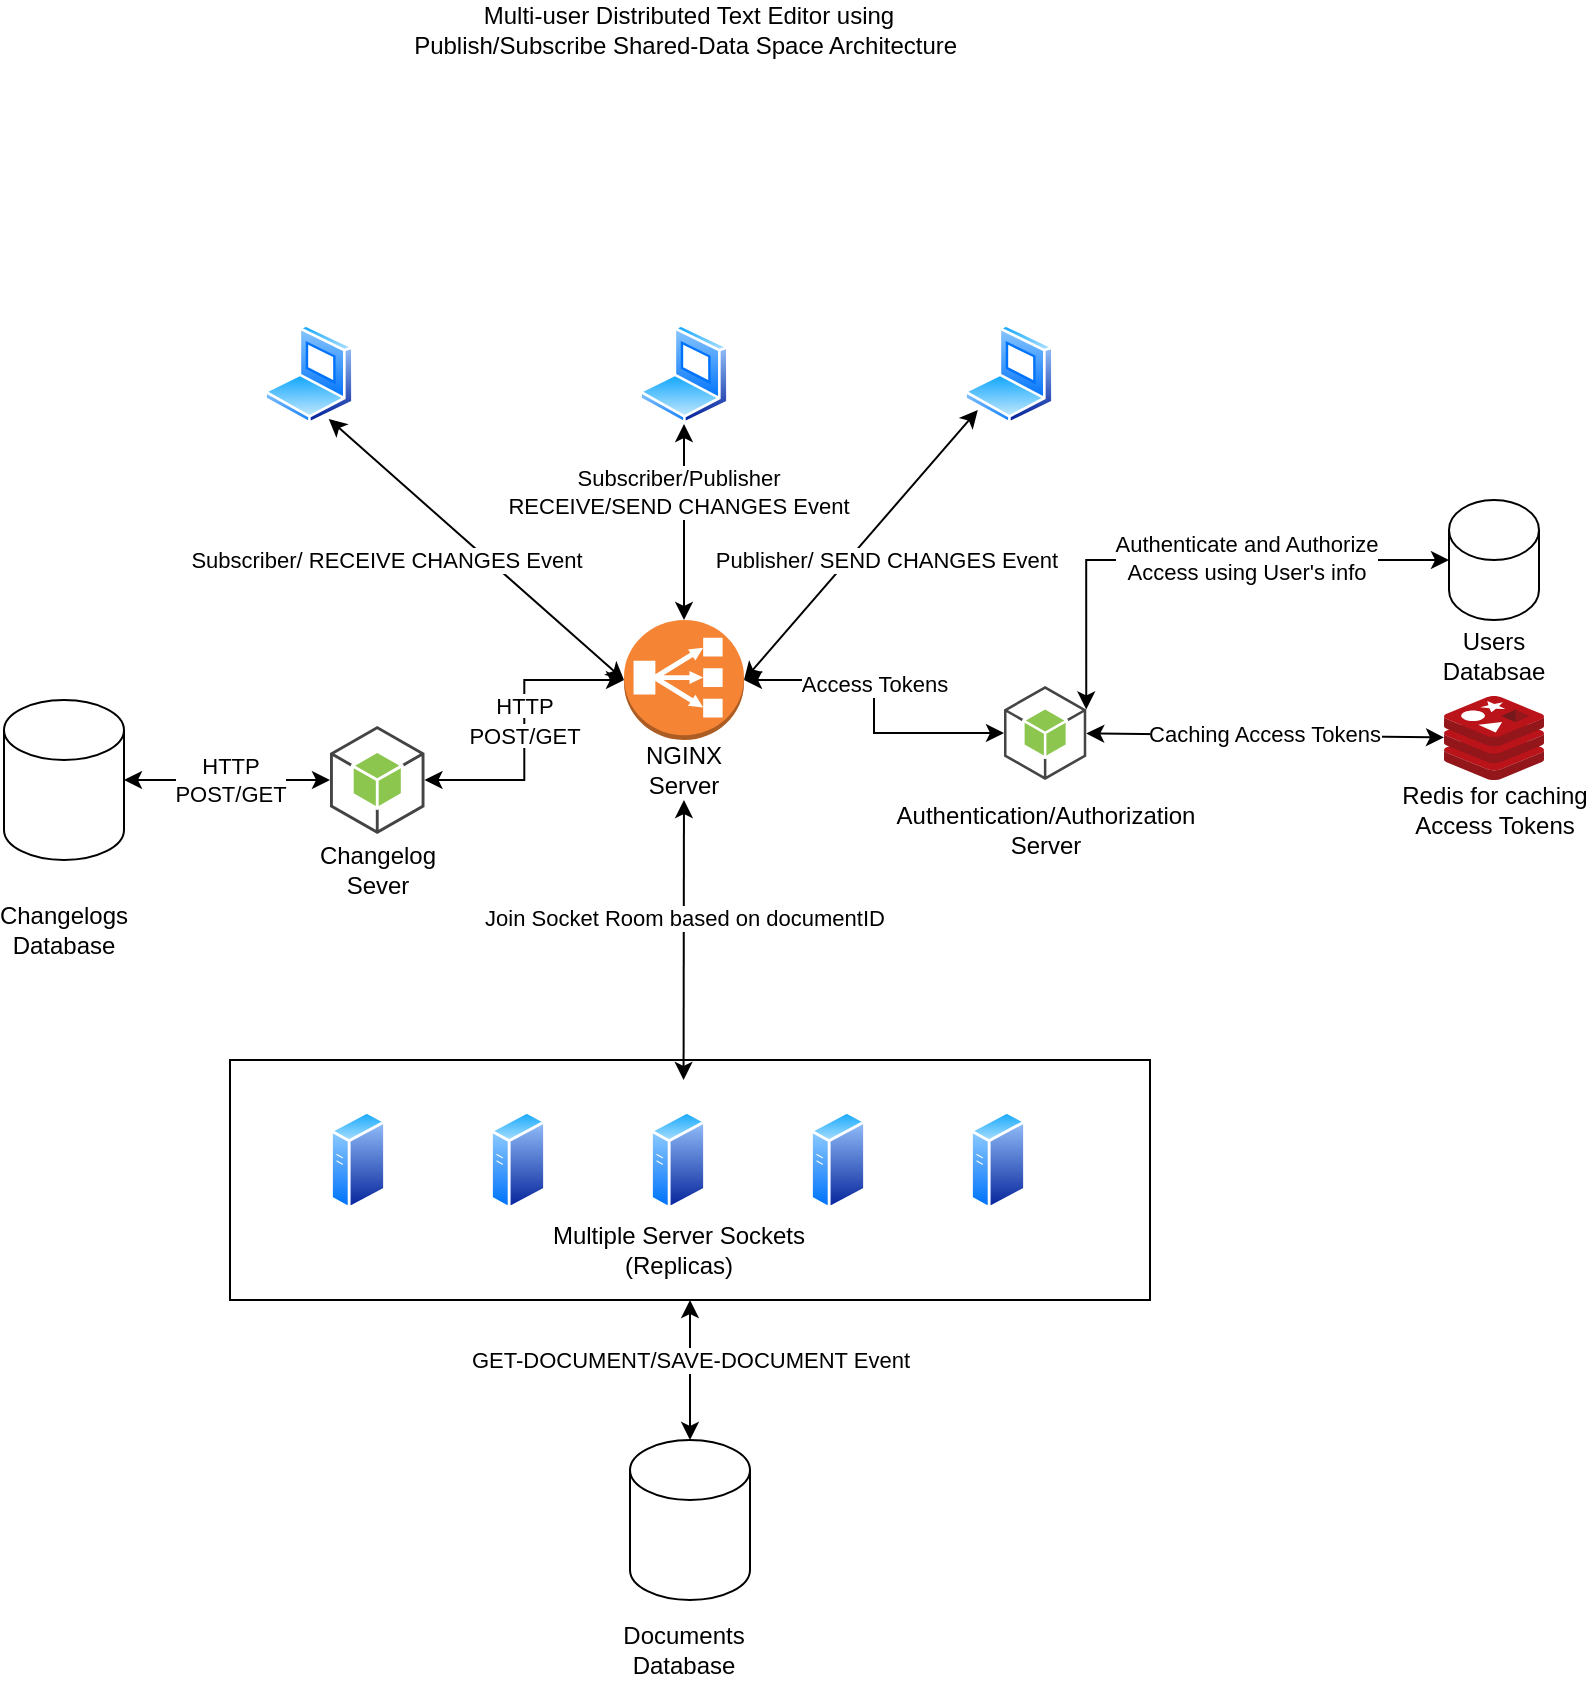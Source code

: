 <mxfile version="17.4.4" type="device"><diagram id="skI-NFIWk_TYZljmzwll" name="Page-1"><mxGraphModel dx="1054" dy="582" grid="1" gridSize="10" guides="1" tooltips="1" connect="1" arrows="1" fold="1" page="1" pageScale="1" pageWidth="850" pageHeight="1100" math="0" shadow="0"><root><mxCell id="0"/><mxCell id="1" parent="0"/><mxCell id="8jeDCrWK1Eqd4WJG0Ccv-8" style="rounded=0;orthogonalLoop=1;jettySize=auto;html=1;startArrow=classic;startFill=1;entryX=0;entryY=0.5;entryDx=0;entryDy=0;entryPerimeter=0;exitX=0.75;exitY=1;exitDx=0;exitDy=0;" edge="1" parent="1" source="8jeDCrWK1Eqd4WJG0Ccv-1" target="8jeDCrWK1Eqd4WJG0Ccv-25"><mxGeometry relative="1" as="geometry"><mxPoint x="209.998" y="229.997" as="sourcePoint"/><mxPoint x="250" y="320" as="targetPoint"/></mxGeometry></mxCell><mxCell id="8jeDCrWK1Eqd4WJG0Ccv-27" value="Subscriber/ RECEIVE CHANGES Event" style="edgeLabel;html=1;align=center;verticalAlign=middle;resizable=0;points=[];" vertex="1" connectable="0" parent="8jeDCrWK1Eqd4WJG0Ccv-8"><mxGeometry x="-0.754" y="1" relative="1" as="geometry"><mxPoint x="10" y="55" as="offset"/></mxGeometry></mxCell><mxCell id="8jeDCrWK1Eqd4WJG0Ccv-1" value="" style="aspect=fixed;perimeter=ellipsePerimeter;html=1;align=center;shadow=0;dashed=0;spacingTop=3;image;image=img/lib/active_directory/laptop_client.svg;" vertex="1" parent="1"><mxGeometry x="180" y="192" width="45" height="50" as="geometry"/></mxCell><mxCell id="8jeDCrWK1Eqd4WJG0Ccv-9" style="edgeStyle=none;rounded=0;orthogonalLoop=1;jettySize=auto;html=1;startArrow=classic;startFill=1;entryX=0.5;entryY=0;entryDx=0;entryDy=0;entryPerimeter=0;" edge="1" parent="1" source="8jeDCrWK1Eqd4WJG0Ccv-2" target="8jeDCrWK1Eqd4WJG0Ccv-25"><mxGeometry relative="1" as="geometry"><mxPoint x="393" y="330" as="targetPoint"/></mxGeometry></mxCell><mxCell id="8jeDCrWK1Eqd4WJG0Ccv-29" value="Subscriber/Publisher&lt;br&gt;RECEIVE/SEND CHANGES Event" style="edgeLabel;html=1;align=center;verticalAlign=middle;resizable=0;points=[];" vertex="1" connectable="0" parent="8jeDCrWK1Eqd4WJG0Ccv-9"><mxGeometry x="-0.306" y="-3" relative="1" as="geometry"><mxPoint as="offset"/></mxGeometry></mxCell><mxCell id="8jeDCrWK1Eqd4WJG0Ccv-2" value="" style="aspect=fixed;perimeter=ellipsePerimeter;html=1;align=center;shadow=0;dashed=0;spacingTop=3;image;image=img/lib/active_directory/laptop_client.svg;" vertex="1" parent="1"><mxGeometry x="367.5" y="192" width="45" height="50" as="geometry"/></mxCell><mxCell id="8jeDCrWK1Eqd4WJG0Ccv-10" style="edgeStyle=none;rounded=0;orthogonalLoop=1;jettySize=auto;html=1;startArrow=classic;startFill=1;entryX=1;entryY=0.5;entryDx=0;entryDy=0;entryPerimeter=0;" edge="1" parent="1" source="8jeDCrWK1Eqd4WJG0Ccv-3" target="8jeDCrWK1Eqd4WJG0Ccv-25"><mxGeometry relative="1" as="geometry"><mxPoint x="510" y="330" as="targetPoint"/></mxGeometry></mxCell><mxCell id="8jeDCrWK1Eqd4WJG0Ccv-30" value="Publisher/ SEND CHANGES Event" style="edgeLabel;html=1;align=center;verticalAlign=middle;resizable=0;points=[];" vertex="1" connectable="0" parent="8jeDCrWK1Eqd4WJG0Ccv-10"><mxGeometry x="-0.173" y="3" relative="1" as="geometry"><mxPoint y="17" as="offset"/></mxGeometry></mxCell><mxCell id="8jeDCrWK1Eqd4WJG0Ccv-3" value="" style="aspect=fixed;perimeter=ellipsePerimeter;html=1;align=center;shadow=0;dashed=0;spacingTop=3;image;image=img/lib/active_directory/laptop_client.svg;" vertex="1" parent="1"><mxGeometry x="530" y="192" width="45" height="50" as="geometry"/></mxCell><mxCell id="8jeDCrWK1Eqd4WJG0Ccv-35" style="edgeStyle=none;rounded=0;orthogonalLoop=1;jettySize=auto;html=1;entryX=0.5;entryY=0;entryDx=0;entryDy=0;entryPerimeter=0;startArrow=classic;startFill=1;" edge="1" parent="1" source="8jeDCrWK1Eqd4WJG0Ccv-6" target="8jeDCrWK1Eqd4WJG0Ccv-22"><mxGeometry relative="1" as="geometry"/></mxCell><mxCell id="8jeDCrWK1Eqd4WJG0Ccv-37" value="GET-DOCUMENT/SAVE-DOCUMENT Event" style="edgeLabel;html=1;align=center;verticalAlign=middle;resizable=0;points=[];" vertex="1" connectable="0" parent="8jeDCrWK1Eqd4WJG0Ccv-35"><mxGeometry x="-0.371" y="-1" relative="1" as="geometry"><mxPoint x="1" y="8" as="offset"/></mxGeometry></mxCell><mxCell id="8jeDCrWK1Eqd4WJG0Ccv-6" value="" style="rounded=0;whiteSpace=wrap;html=1;" vertex="1" parent="1"><mxGeometry x="163" y="560" width="460" height="120" as="geometry"/></mxCell><mxCell id="8jeDCrWK1Eqd4WJG0Ccv-7" value="" style="aspect=fixed;perimeter=ellipsePerimeter;html=1;align=center;shadow=0;dashed=0;spacingTop=3;image;image=img/lib/active_directory/generic_server.svg;" vertex="1" parent="1"><mxGeometry x="213" y="585" width="28.0" height="50" as="geometry"/></mxCell><mxCell id="8jeDCrWK1Eqd4WJG0Ccv-11" value="" style="aspect=fixed;perimeter=ellipsePerimeter;html=1;align=center;shadow=0;dashed=0;spacingTop=3;image;image=img/lib/active_directory/generic_server.svg;" vertex="1" parent="1"><mxGeometry x="293" y="585" width="28.0" height="50" as="geometry"/></mxCell><mxCell id="8jeDCrWK1Eqd4WJG0Ccv-12" value="" style="aspect=fixed;perimeter=ellipsePerimeter;html=1;align=center;shadow=0;dashed=0;spacingTop=3;image;image=img/lib/active_directory/generic_server.svg;" vertex="1" parent="1"><mxGeometry x="373" y="585" width="28.0" height="50" as="geometry"/></mxCell><mxCell id="8jeDCrWK1Eqd4WJG0Ccv-13" value="" style="aspect=fixed;perimeter=ellipsePerimeter;html=1;align=center;shadow=0;dashed=0;spacingTop=3;image;image=img/lib/active_directory/generic_server.svg;" vertex="1" parent="1"><mxGeometry x="453" y="585" width="28.0" height="50" as="geometry"/></mxCell><mxCell id="8jeDCrWK1Eqd4WJG0Ccv-14" value="" style="aspect=fixed;perimeter=ellipsePerimeter;html=1;align=center;shadow=0;dashed=0;spacingTop=3;image;image=img/lib/active_directory/generic_server.svg;" vertex="1" parent="1"><mxGeometry x="533" y="585" width="28.0" height="50" as="geometry"/></mxCell><mxCell id="8jeDCrWK1Eqd4WJG0Ccv-15" value="Multiple Server Sockets (Replicas)" style="text;html=1;strokeColor=none;fillColor=none;align=center;verticalAlign=middle;whiteSpace=wrap;rounded=0;" vertex="1" parent="1"><mxGeometry x="319.5" y="640" width="135" height="30" as="geometry"/></mxCell><mxCell id="8jeDCrWK1Eqd4WJG0Ccv-18" value="Multi-user&amp;nbsp;Distributed Text Editor using Publish/Subscribe Shared-Data Space Architecture&amp;nbsp;" style="text;html=1;strokeColor=none;fillColor=none;align=center;verticalAlign=middle;whiteSpace=wrap;rounded=0;" vertex="1" parent="1"><mxGeometry x="250" y="30" width="285" height="30" as="geometry"/></mxCell><mxCell id="8jeDCrWK1Eqd4WJG0Ccv-22" value="" style="shape=cylinder3;whiteSpace=wrap;html=1;boundedLbl=1;backgroundOutline=1;size=15;" vertex="1" parent="1"><mxGeometry x="363" y="750" width="60" height="80" as="geometry"/></mxCell><mxCell id="8jeDCrWK1Eqd4WJG0Ccv-26" value="Documents Database" style="text;html=1;strokeColor=none;fillColor=none;align=center;verticalAlign=middle;whiteSpace=wrap;rounded=0;" vertex="1" parent="1"><mxGeometry x="360" y="840" width="60" height="30" as="geometry"/></mxCell><mxCell id="8jeDCrWK1Eqd4WJG0Ccv-32" value="" style="group" vertex="1" connectable="0" parent="1"><mxGeometry x="360" y="340" width="60" height="90" as="geometry"/></mxCell><mxCell id="8jeDCrWK1Eqd4WJG0Ccv-25" value="" style="outlineConnect=0;dashed=0;verticalLabelPosition=bottom;verticalAlign=top;align=center;html=1;shape=mxgraph.aws3.classic_load_balancer;fillColor=#F58534;gradientColor=none;" vertex="1" parent="8jeDCrWK1Eqd4WJG0Ccv-32"><mxGeometry width="60" height="60" as="geometry"/></mxCell><mxCell id="8jeDCrWK1Eqd4WJG0Ccv-31" value="NGINX Server" style="text;html=1;strokeColor=none;fillColor=none;align=center;verticalAlign=middle;whiteSpace=wrap;rounded=0;" vertex="1" parent="8jeDCrWK1Eqd4WJG0Ccv-32"><mxGeometry y="60" width="60" height="30" as="geometry"/></mxCell><mxCell id="8jeDCrWK1Eqd4WJG0Ccv-33" style="edgeStyle=none;rounded=0;orthogonalLoop=1;jettySize=auto;html=1;entryX=0.493;entryY=0.083;entryDx=0;entryDy=0;entryPerimeter=0;startArrow=classic;startFill=1;" edge="1" parent="1" source="8jeDCrWK1Eqd4WJG0Ccv-31" target="8jeDCrWK1Eqd4WJG0Ccv-6"><mxGeometry relative="1" as="geometry"/></mxCell><mxCell id="8jeDCrWK1Eqd4WJG0Ccv-34" value="Join Socket Room based on documentID" style="edgeLabel;html=1;align=center;verticalAlign=middle;resizable=0;points=[];" vertex="1" connectable="0" parent="8jeDCrWK1Eqd4WJG0Ccv-33"><mxGeometry x="-0.157" relative="1" as="geometry"><mxPoint as="offset"/></mxGeometry></mxCell><mxCell id="8jeDCrWK1Eqd4WJG0Ccv-38" value="" style="sketch=0;aspect=fixed;html=1;points=[];align=center;image;fontSize=12;image=img/lib/mscae/Cache_Redis_Product.svg;" vertex="1" parent="1"><mxGeometry x="770" y="378" width="50" height="42" as="geometry"/></mxCell><mxCell id="8jeDCrWK1Eqd4WJG0Ccv-41" style="edgeStyle=none;rounded=0;orthogonalLoop=1;jettySize=auto;html=1;startArrow=classic;startFill=1;" edge="1" parent="1" source="8jeDCrWK1Eqd4WJG0Ccv-39" target="8jeDCrWK1Eqd4WJG0Ccv-38"><mxGeometry relative="1" as="geometry"/></mxCell><mxCell id="8jeDCrWK1Eqd4WJG0Ccv-45" value="Caching Access Tokens" style="edgeLabel;html=1;align=center;verticalAlign=middle;resizable=0;points=[];" vertex="1" connectable="0" parent="8jeDCrWK1Eqd4WJG0Ccv-41"><mxGeometry x="-0.355" relative="1" as="geometry"><mxPoint x="31" y="-1" as="offset"/></mxGeometry></mxCell><mxCell id="8jeDCrWK1Eqd4WJG0Ccv-39" value="" style="outlineConnect=0;dashed=0;verticalLabelPosition=bottom;verticalAlign=top;align=center;html=1;shape=mxgraph.aws3.android;fillColor=#8CC64F;gradientColor=none;" vertex="1" parent="1"><mxGeometry x="550" y="373" width="41.13" height="47" as="geometry"/></mxCell><mxCell id="8jeDCrWK1Eqd4WJG0Ccv-40" style="edgeStyle=orthogonalEdgeStyle;rounded=0;orthogonalLoop=1;jettySize=auto;html=1;startArrow=classic;startFill=1;" edge="1" parent="1" source="8jeDCrWK1Eqd4WJG0Ccv-25" target="8jeDCrWK1Eqd4WJG0Ccv-39"><mxGeometry relative="1" as="geometry"/></mxCell><mxCell id="8jeDCrWK1Eqd4WJG0Ccv-43" value="Access Tokens" style="edgeLabel;html=1;align=center;verticalAlign=middle;resizable=0;points=[];" vertex="1" connectable="0" parent="8jeDCrWK1Eqd4WJG0Ccv-40"><mxGeometry x="-0.144" relative="1" as="geometry"><mxPoint as="offset"/></mxGeometry></mxCell><mxCell id="8jeDCrWK1Eqd4WJG0Ccv-44" value="Authentication/Authorization Server" style="text;html=1;strokeColor=none;fillColor=none;align=center;verticalAlign=middle;whiteSpace=wrap;rounded=0;" vertex="1" parent="1"><mxGeometry x="541" y="430" width="60" height="30" as="geometry"/></mxCell><mxCell id="8jeDCrWK1Eqd4WJG0Ccv-49" style="edgeStyle=orthogonalEdgeStyle;rounded=0;orthogonalLoop=1;jettySize=auto;html=1;entryX=1;entryY=0.25;entryDx=0;entryDy=0;entryPerimeter=0;startArrow=classic;startFill=1;" edge="1" parent="1" source="8jeDCrWK1Eqd4WJG0Ccv-46" target="8jeDCrWK1Eqd4WJG0Ccv-39"><mxGeometry relative="1" as="geometry"><Array as="points"><mxPoint x="591" y="310"/></Array></mxGeometry></mxCell><mxCell id="8jeDCrWK1Eqd4WJG0Ccv-50" value="Authenticate and Authorize&lt;br&gt;Access using User's info" style="edgeLabel;html=1;align=center;verticalAlign=middle;resizable=0;points=[];" vertex="1" connectable="0" parent="8jeDCrWK1Eqd4WJG0Ccv-49"><mxGeometry x="-0.207" y="-1" relative="1" as="geometry"><mxPoint as="offset"/></mxGeometry></mxCell><mxCell id="8jeDCrWK1Eqd4WJG0Ccv-46" value="" style="shape=cylinder3;whiteSpace=wrap;html=1;boundedLbl=1;backgroundOutline=1;size=15;" vertex="1" parent="1"><mxGeometry x="772.5" y="280" width="45" height="60" as="geometry"/></mxCell><mxCell id="8jeDCrWK1Eqd4WJG0Ccv-47" value="Users Databsae" style="text;html=1;strokeColor=none;fillColor=none;align=center;verticalAlign=middle;whiteSpace=wrap;rounded=0;" vertex="1" parent="1"><mxGeometry x="765" y="343" width="60" height="30" as="geometry"/></mxCell><mxCell id="8jeDCrWK1Eqd4WJG0Ccv-51" value="" style="shape=cylinder3;whiteSpace=wrap;html=1;boundedLbl=1;backgroundOutline=1;size=15;" vertex="1" parent="1"><mxGeometry x="50" y="380" width="60" height="80" as="geometry"/></mxCell><mxCell id="8jeDCrWK1Eqd4WJG0Ccv-52" value="Changelogs&lt;br&gt;Database" style="text;html=1;strokeColor=none;fillColor=none;align=center;verticalAlign=middle;whiteSpace=wrap;rounded=0;" vertex="1" parent="1"><mxGeometry x="50" y="480" width="60" height="30" as="geometry"/></mxCell><mxCell id="8jeDCrWK1Eqd4WJG0Ccv-56" style="edgeStyle=orthogonalEdgeStyle;rounded=0;orthogonalLoop=1;jettySize=auto;html=1;startArrow=classic;startFill=1;" edge="1" parent="1" source="8jeDCrWK1Eqd4WJG0Ccv-53" target="8jeDCrWK1Eqd4WJG0Ccv-25"><mxGeometry relative="1" as="geometry"/></mxCell><mxCell id="8jeDCrWK1Eqd4WJG0Ccv-57" style="edgeStyle=orthogonalEdgeStyle;rounded=0;orthogonalLoop=1;jettySize=auto;html=1;entryX=1;entryY=0.5;entryDx=0;entryDy=0;entryPerimeter=0;startArrow=classic;startFill=1;" edge="1" parent="1" source="8jeDCrWK1Eqd4WJG0Ccv-53" target="8jeDCrWK1Eqd4WJG0Ccv-51"><mxGeometry relative="1" as="geometry"/></mxCell><mxCell id="8jeDCrWK1Eqd4WJG0Ccv-58" value="HTTP&lt;br&gt;POST/GET" style="edgeLabel;html=1;align=center;verticalAlign=middle;resizable=0;points=[];" vertex="1" connectable="0" parent="8jeDCrWK1Eqd4WJG0Ccv-57"><mxGeometry x="-0.184" y="2" relative="1" as="geometry"><mxPoint x="-8" y="-2" as="offset"/></mxGeometry></mxCell><mxCell id="8jeDCrWK1Eqd4WJG0Ccv-53" value="" style="outlineConnect=0;dashed=0;verticalLabelPosition=bottom;verticalAlign=top;align=center;html=1;shape=mxgraph.aws3.android;fillColor=#8CC64F;gradientColor=none;" vertex="1" parent="1"><mxGeometry x="213" y="393" width="47.25" height="54" as="geometry"/></mxCell><mxCell id="8jeDCrWK1Eqd4WJG0Ccv-55" value="Changelog Sever" style="text;html=1;strokeColor=none;fillColor=none;align=center;verticalAlign=middle;whiteSpace=wrap;rounded=0;" vertex="1" parent="1"><mxGeometry x="207" y="450" width="60" height="30" as="geometry"/></mxCell><mxCell id="8jeDCrWK1Eqd4WJG0Ccv-59" value="&lt;span style=&quot;font-size: 11px ; background-color: rgb(255 , 255 , 255)&quot;&gt;HTTP&lt;/span&gt;&lt;br style=&quot;font-size: 11px&quot;&gt;&lt;span style=&quot;font-size: 11px ; background-color: rgb(255 , 255 , 255)&quot;&gt;POST/GET&lt;/span&gt;" style="text;html=1;align=center;verticalAlign=middle;resizable=0;points=[];autosize=1;strokeColor=none;fillColor=none;" vertex="1" parent="1"><mxGeometry x="275" y="375" width="70" height="30" as="geometry"/></mxCell><mxCell id="8jeDCrWK1Eqd4WJG0Ccv-60" value="Redis for caching Access Tokens" style="text;html=1;strokeColor=none;fillColor=none;align=center;verticalAlign=middle;whiteSpace=wrap;rounded=0;" vertex="1" parent="1"><mxGeometry x="747.5" y="420" width="95" height="30" as="geometry"/></mxCell></root></mxGraphModel></diagram></mxfile>